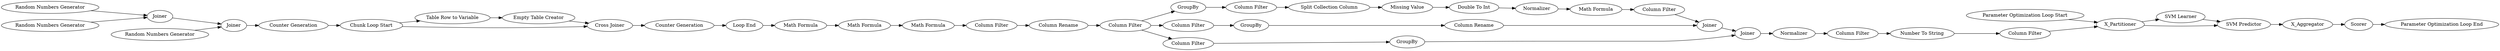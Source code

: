 digraph {
	"4807433185423976039_79" [label="SVM Learner"]
	"4807433185423976039_81" [label=Normalizer]
	"4807433185423976039_56" [label="Split Collection Column"]
	"4807433185423976039_52" [label="Column Filter"]
	"4807433185423976039_7" [label=Joiner]
	"4807433185423976039_13" [label="Counter Generation"]
	"4807433185423976039_8" [label="Chunk Loop Start"]
	"4807433185423976039_61" [label="Column Filter"]
	"4807433185423976039_74" [label=X_Partitioner]
	"4807433185423976039_3" [label="Random Numbers Generator"]
	"4807433185423976039_6" [label=Joiner]
	"4807433185423976039_47" [label="Column Rename"]
	"4807433185423976039_75" [label="Number To String"]
	"4807433185423976039_80" [label="Parameter Optimization Loop Start"]
	"4807433185423976039_5" [label="Random Numbers Generator"]
	"4807433185423976039_54" [label="Column Filter"]
	"4807433185423976039_76" [label=Scorer]
	"4807433185423976039_64" [label="Column Filter"]
	"4807433185423976039_12" [label="Loop End"]
	"4807433185423976039_45" [label=Normalizer]
	"4807433185423976039_22" [label="Math Formula"]
	"4807433185423976039_25" [label="Missing Value"]
	"4807433185423976039_73" [label=X_Aggregator]
	"4807433185423976039_53" [label=GroupBy]
	"4807433185423976039_50" [label="Column Filter"]
	"4807433185423976039_9" [label="Table Row to Variable"]
	"4807433185423976039_55" [label=GroupBy]
	"4807433185423976039_60" [label=Joiner]
	"4807433185423976039_82" [label="Column Filter"]
	"4807433185423976039_15" [label="Math Formula"]
	"4807433185423976039_14" [label="Counter Generation"]
	"4807433185423976039_51" [label=GroupBy]
	"4807433185423976039_17" [label="Column Filter"]
	"4807433185423976039_66" [label="Parameter Optimization Loop End"]
	"4807433185423976039_16" [label="Math Formula"]
	"4807433185423976039_34" [label="Double To Int"]
	"4807433185423976039_19" [label="SVM Predictor"]
	"4807433185423976039_11" [label="Cross Joiner"]
	"4807433185423976039_46" [label="Math Formula"]
	"4807433185423976039_59" [label=Joiner]
	"4807433185423976039_18" [label="Column Rename"]
	"4807433185423976039_21" [label="Column Filter"]
	"4807433185423976039_10" [label="Empty Table Creator"]
	"4807433185423976039_4" [label="Random Numbers Generator"]
	"4807433185423976039_19" -> "4807433185423976039_73"
	"4807433185423976039_79" -> "4807433185423976039_19"
	"4807433185423976039_3" -> "4807433185423976039_6"
	"4807433185423976039_76" -> "4807433185423976039_66"
	"4807433185423976039_11" -> "4807433185423976039_14"
	"4807433185423976039_51" -> "4807433185423976039_21"
	"4807433185423976039_10" -> "4807433185423976039_11"
	"4807433185423976039_61" -> "4807433185423976039_75"
	"4807433185423976039_59" -> "4807433185423976039_60"
	"4807433185423976039_21" -> "4807433185423976039_56"
	"4807433185423976039_5" -> "4807433185423976039_7"
	"4807433185423976039_9" -> "4807433185423976039_10"
	"4807433185423976039_81" -> "4807433185423976039_61"
	"4807433185423976039_53" -> "4807433185423976039_47"
	"4807433185423976039_4" -> "4807433185423976039_6"
	"4807433185423976039_74" -> "4807433185423976039_19"
	"4807433185423976039_75" -> "4807433185423976039_82"
	"4807433185423976039_18" -> "4807433185423976039_50"
	"4807433185423976039_47" -> "4807433185423976039_59"
	"4807433185423976039_74" -> "4807433185423976039_79"
	"4807433185423976039_12" -> "4807433185423976039_15"
	"4807433185423976039_60" -> "4807433185423976039_81"
	"4807433185423976039_34" -> "4807433185423976039_45"
	"4807433185423976039_13" -> "4807433185423976039_8"
	"4807433185423976039_80" -> "4807433185423976039_74"
	"4807433185423976039_82" -> "4807433185423976039_74"
	"4807433185423976039_55" -> "4807433185423976039_60"
	"4807433185423976039_15" -> "4807433185423976039_16"
	"4807433185423976039_64" -> "4807433185423976039_59"
	"4807433185423976039_16" -> "4807433185423976039_22"
	"4807433185423976039_22" -> "4807433185423976039_17"
	"4807433185423976039_54" -> "4807433185423976039_55"
	"4807433185423976039_8" -> "4807433185423976039_11"
	"4807433185423976039_50" -> "4807433185423976039_51"
	"4807433185423976039_17" -> "4807433185423976039_18"
	"4807433185423976039_8" -> "4807433185423976039_9"
	"4807433185423976039_45" -> "4807433185423976039_46"
	"4807433185423976039_50" -> "4807433185423976039_52"
	"4807433185423976039_7" -> "4807433185423976039_13"
	"4807433185423976039_50" -> "4807433185423976039_54"
	"4807433185423976039_73" -> "4807433185423976039_76"
	"4807433185423976039_25" -> "4807433185423976039_34"
	"4807433185423976039_14" -> "4807433185423976039_12"
	"4807433185423976039_46" -> "4807433185423976039_64"
	"4807433185423976039_56" -> "4807433185423976039_25"
	"4807433185423976039_6" -> "4807433185423976039_7"
	"4807433185423976039_52" -> "4807433185423976039_53"
	rankdir=LR
}
